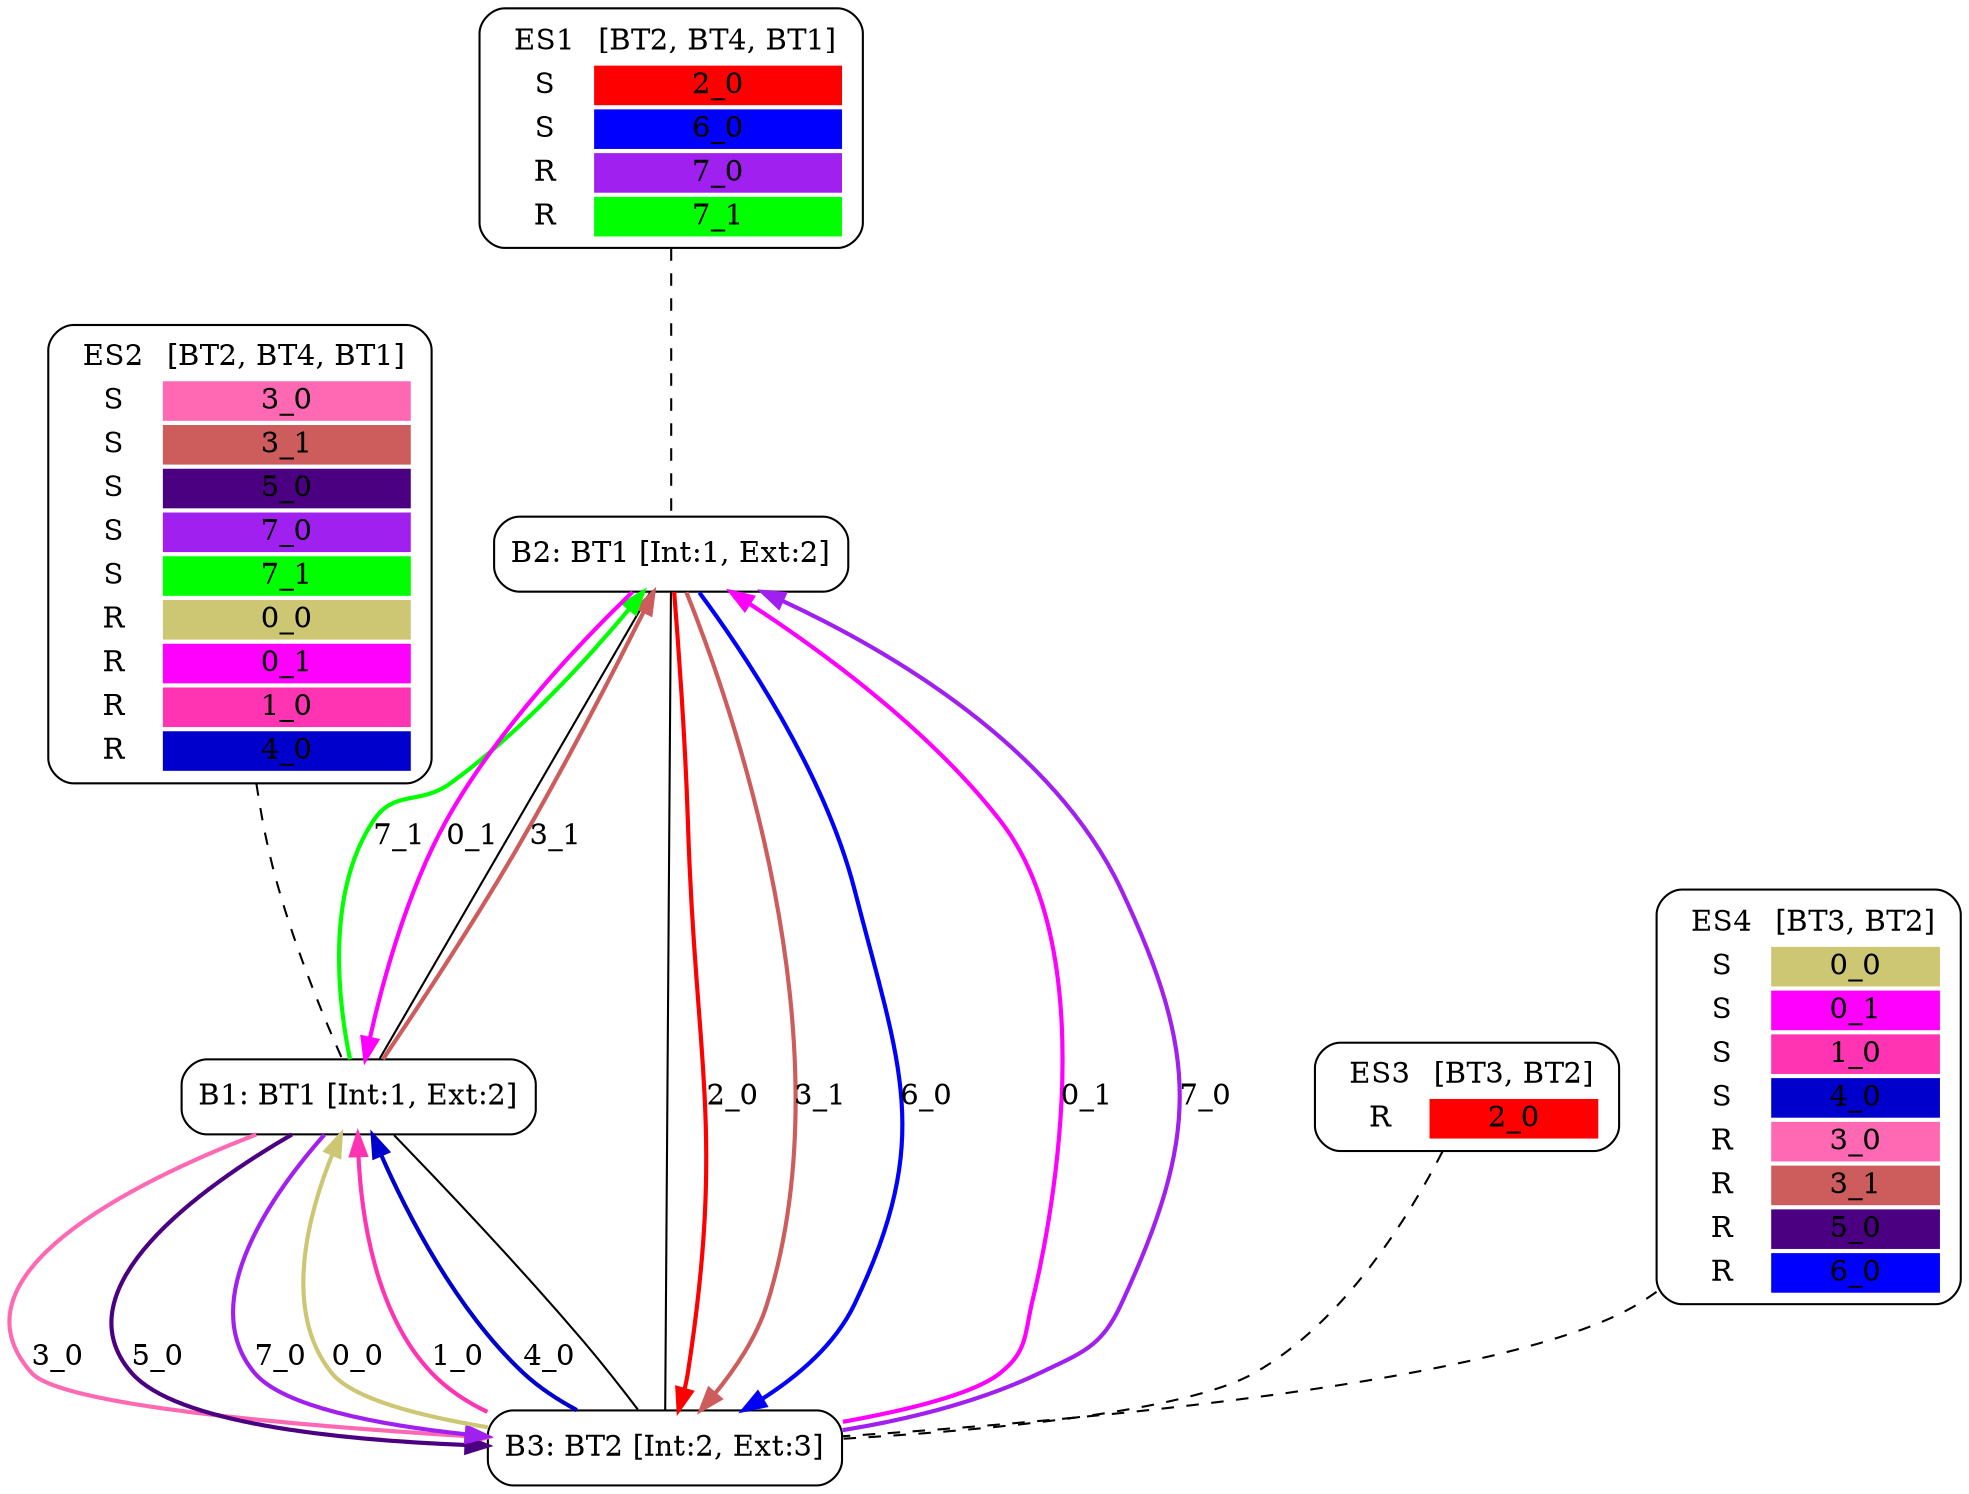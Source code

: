 digraph network {
  ES1 [ label=<<TABLE  BORDER="0"><TR> <TD ALIGN="CENTER" BORDER="0"> ES1 </TD> <TD>[BT2, BT4, BT1]</TD> </TR><TR><TD>S</TD><TD BGCOLOR="red">2_0</TD></TR>
<TR><TD>S</TD><TD BGCOLOR="blue">6_0</TD></TR>
<TR><TD>R</TD><TD BGCOLOR="purple">7_0</TD></TR>
<TR><TD>R</TD><TD BGCOLOR="green">7_1</TD></TR>
</TABLE>> shape="box" style="rounded" ];
  ES2 [ label=<<TABLE  BORDER="0"><TR> <TD ALIGN="CENTER" BORDER="0"> ES2 </TD> <TD>[BT2, BT4, BT1]</TD> </TR><TR><TD>S</TD><TD BGCOLOR="hotpink">3_0</TD></TR>
<TR><TD>S</TD><TD BGCOLOR="indianred">3_1</TD></TR>
<TR><TD>S</TD><TD BGCOLOR="indigo">5_0</TD></TR>
<TR><TD>S</TD><TD BGCOLOR="purple">7_0</TD></TR>
<TR><TD>S</TD><TD BGCOLOR="green">7_1</TD></TR>
<TR><TD>R</TD><TD BGCOLOR="khaki3">0_0</TD></TR>
<TR><TD>R</TD><TD BGCOLOR="magenta1">0_1</TD></TR>
<TR><TD>R</TD><TD BGCOLOR="maroon1">1_0</TD></TR>
<TR><TD>R</TD><TD BGCOLOR="mediumblue">4_0</TD></TR>
</TABLE>> shape="box" style="rounded" ];
  ES3 [ label=<<TABLE  BORDER="0"><TR> <TD ALIGN="CENTER" BORDER="0"> ES3 </TD> <TD>[BT3, BT2]</TD> </TR><TR><TD>R</TD><TD BGCOLOR="red">2_0</TD></TR>
</TABLE>> shape="box" style="rounded" ];
  ES4 [ label=<<TABLE  BORDER="0"><TR> <TD ALIGN="CENTER" BORDER="0"> ES4 </TD> <TD>[BT3, BT2]</TD> </TR><TR><TD>S</TD><TD BGCOLOR="khaki3">0_0</TD></TR>
<TR><TD>S</TD><TD BGCOLOR="magenta1">0_1</TD></TR>
<TR><TD>S</TD><TD BGCOLOR="maroon1">1_0</TD></TR>
<TR><TD>S</TD><TD BGCOLOR="mediumblue">4_0</TD></TR>
<TR><TD>R</TD><TD BGCOLOR="hotpink">3_0</TD></TR>
<TR><TD>R</TD><TD BGCOLOR="indianred">3_1</TD></TR>
<TR><TD>R</TD><TD BGCOLOR="indigo">5_0</TD></TR>
<TR><TD>R</TD><TD BGCOLOR="blue">6_0</TD></TR>
</TABLE>> shape="box" style="rounded" ];
  B1 [ label="B1: BT1 [Int:1, Ext:2]" shape="box" style="rounded" ];
  B2 [ label="B2: BT1 [Int:1, Ext:2]" shape="box" style="rounded" ];
  B3 [ label="B3: BT2 [Int:2, Ext:3]" shape="box" style="rounded" ];
  ES1 -> B2 [ style="dashed" arrowhead="none" ];
  ES2 -> B1 [ style="dashed" arrowhead="none" ];
  ES3 -> B3 [ style="dashed" arrowhead="none" ];
  ES4 -> B3 [ style="dashed" arrowhead="none" ];
  B1 -> B2 [ arrowhead="none" ];
  B1 -> B3 [ arrowhead="none" ];
  B2 -> B3 [ arrowhead="none" ];
  B3 -> B1 [ label="0_0" color="khaki3" style="bold" ];
  B3 -> B2 [ label="0_1" color="magenta1" style="bold" ];
  B2 -> B1 [ label="0_1" color="magenta1" style="bold" ];
  B3 -> B1 [ label="1_0" color="maroon1" style="bold" ];
  B2 -> B3 [ label="2_0" color="red" style="bold" ];
  B1 -> B3 [ label="3_0" color="hotpink" style="bold" ];
  B1 -> B2 [ label="3_1" color="indianred" style="bold" ];
  B2 -> B3 [ label="3_1" color="indianred" style="bold" ];
  B3 -> B1 [ label="4_0" color="mediumblue" style="bold" ];
  B1 -> B3 [ label="5_0" color="indigo" style="bold" ];
  B2 -> B3 [ label="6_0" color="blue" style="bold" ];
  B1 -> B3 [ label="7_0" color="purple" style="bold" ];
  B3 -> B2 [ label="7_0" color="purple" style="bold" ];
  B1 -> B2 [ label="7_1" color="green" style="bold" ];
}
